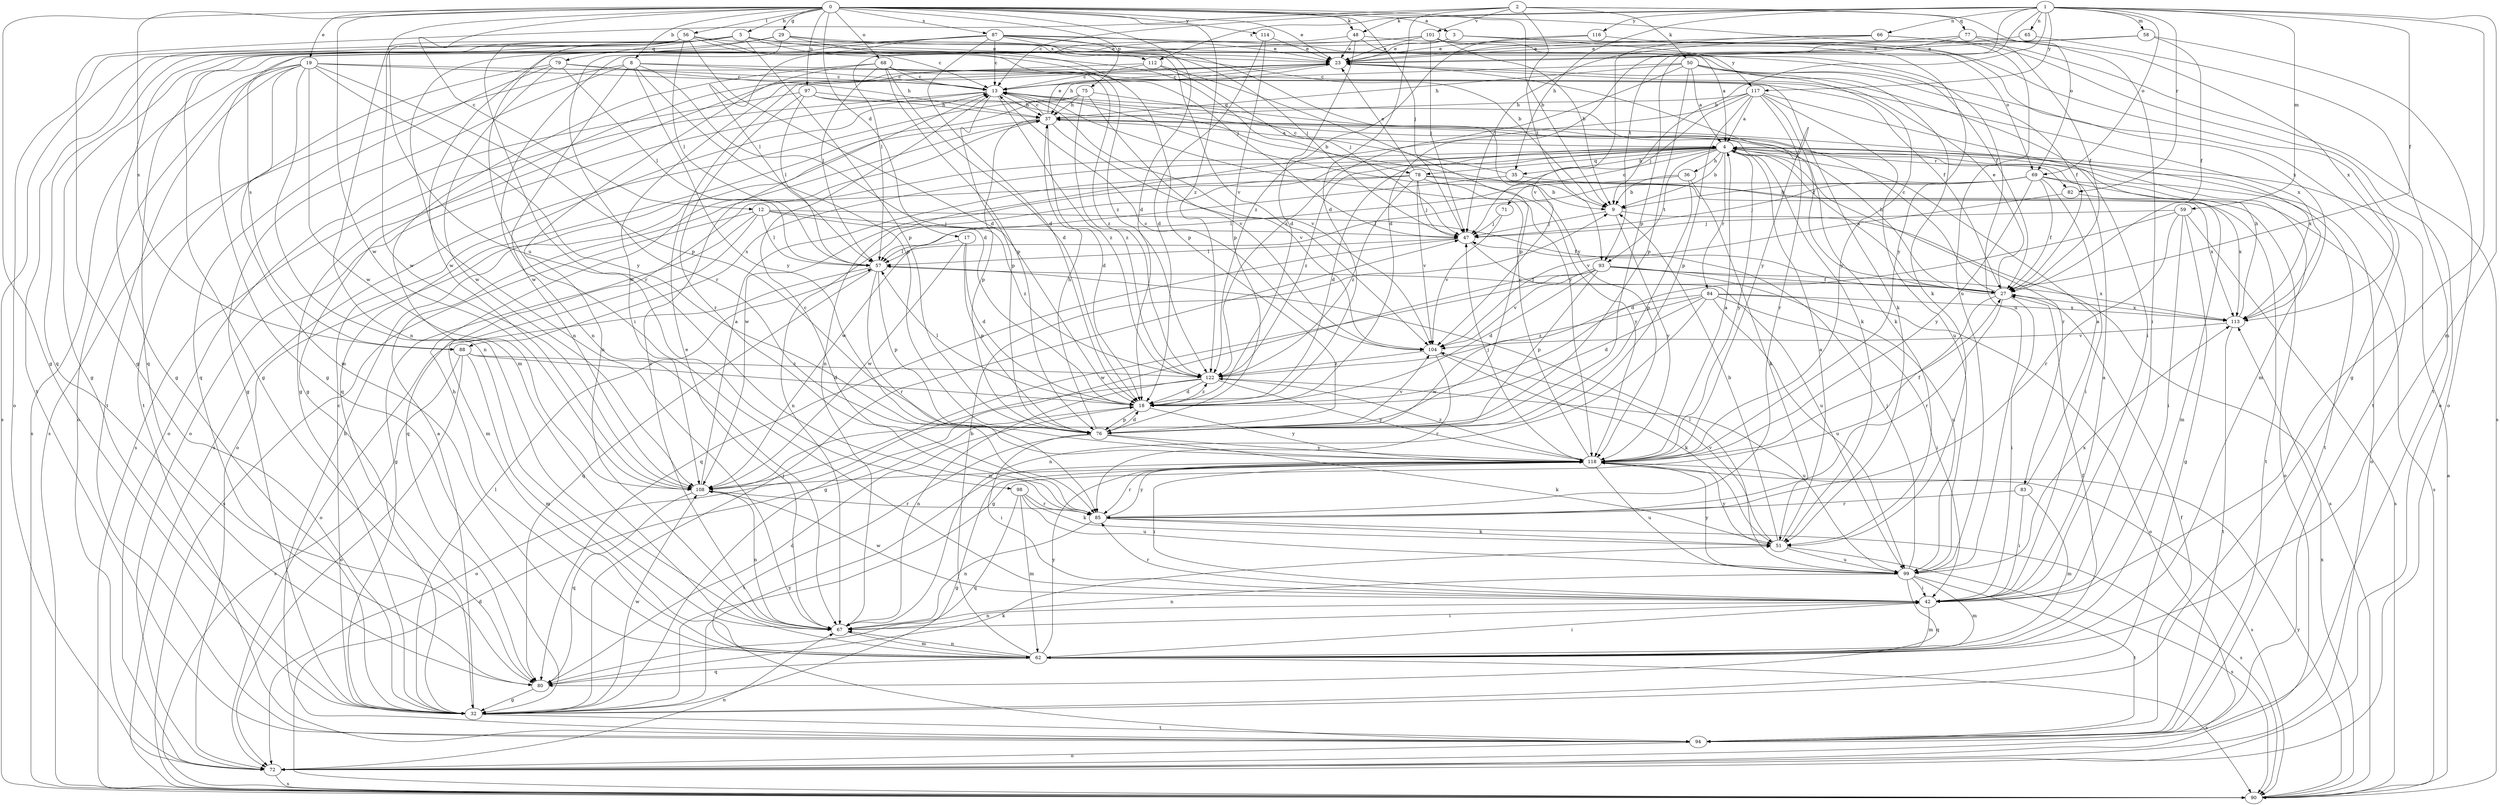 strict digraph  {
0;
1;
2;
3;
4;
5;
8;
9;
12;
13;
17;
18;
19;
23;
27;
29;
32;
35;
36;
37;
42;
47;
48;
50;
51;
56;
57;
58;
59;
62;
65;
66;
67;
68;
69;
71;
72;
75;
76;
77;
78;
79;
80;
82;
83;
84;
85;
87;
88;
90;
93;
94;
97;
98;
99;
101;
104;
108;
112;
113;
114;
116;
117;
118;
122;
0 -> 3  [label=a];
0 -> 5  [label=b];
0 -> 8  [label=b];
0 -> 9  [label=b];
0 -> 12  [label=c];
0 -> 17  [label=d];
0 -> 18  [label=d];
0 -> 19  [label=e];
0 -> 23  [label=e];
0 -> 29  [label=g];
0 -> 32  [label=g];
0 -> 47  [label=j];
0 -> 48  [label=k];
0 -> 56  [label=l];
0 -> 68  [label=o];
0 -> 75  [label=p];
0 -> 87  [label=s];
0 -> 88  [label=s];
0 -> 97  [label=u];
0 -> 98  [label=u];
0 -> 99  [label=u];
0 -> 108  [label=w];
0 -> 114  [label=y];
0 -> 122  [label=z];
1 -> 9  [label=b];
1 -> 27  [label=f];
1 -> 35  [label=h];
1 -> 42  [label=i];
1 -> 48  [label=k];
1 -> 58  [label=m];
1 -> 59  [label=m];
1 -> 62  [label=m];
1 -> 65  [label=n];
1 -> 66  [label=n];
1 -> 69  [label=o];
1 -> 76  [label=p];
1 -> 82  [label=r];
1 -> 93  [label=t];
1 -> 112  [label=x];
1 -> 116  [label=y];
1 -> 117  [label=y];
2 -> 13  [label=c];
2 -> 18  [label=d];
2 -> 32  [label=g];
2 -> 50  [label=k];
2 -> 69  [label=o];
2 -> 77  [label=q];
2 -> 93  [label=t];
2 -> 101  [label=v];
3 -> 23  [label=e];
3 -> 69  [label=o];
3 -> 88  [label=s];
3 -> 117  [label=y];
4 -> 9  [label=b];
4 -> 18  [label=d];
4 -> 35  [label=h];
4 -> 36  [label=h];
4 -> 71  [label=o];
4 -> 72  [label=o];
4 -> 78  [label=q];
4 -> 82  [label=r];
4 -> 83  [label=r];
4 -> 84  [label=r];
4 -> 88  [label=s];
4 -> 93  [label=t];
4 -> 94  [label=t];
4 -> 108  [label=w];
4 -> 118  [label=y];
4 -> 122  [label=z];
5 -> 9  [label=b];
5 -> 42  [label=i];
5 -> 76  [label=p];
5 -> 78  [label=q];
5 -> 79  [label=q];
5 -> 80  [label=q];
5 -> 90  [label=s];
5 -> 94  [label=t];
5 -> 112  [label=x];
5 -> 122  [label=z];
8 -> 13  [label=c];
8 -> 18  [label=d];
8 -> 32  [label=g];
8 -> 76  [label=p];
8 -> 90  [label=s];
8 -> 108  [label=w];
8 -> 113  [label=x];
8 -> 118  [label=y];
9 -> 47  [label=j];
9 -> 90  [label=s];
9 -> 118  [label=y];
12 -> 27  [label=f];
12 -> 32  [label=g];
12 -> 47  [label=j];
12 -> 57  [label=l];
12 -> 62  [label=m];
12 -> 90  [label=s];
12 -> 122  [label=z];
13 -> 37  [label=h];
13 -> 72  [label=o];
13 -> 76  [label=p];
13 -> 90  [label=s];
13 -> 104  [label=v];
13 -> 118  [label=y];
13 -> 122  [label=z];
17 -> 18  [label=d];
17 -> 57  [label=l];
17 -> 76  [label=p];
17 -> 108  [label=w];
18 -> 57  [label=l];
18 -> 76  [label=p];
18 -> 118  [label=y];
18 -> 122  [label=z];
19 -> 13  [label=c];
19 -> 27  [label=f];
19 -> 62  [label=m];
19 -> 67  [label=n];
19 -> 72  [label=o];
19 -> 76  [label=p];
19 -> 90  [label=s];
19 -> 94  [label=t];
19 -> 108  [label=w];
19 -> 118  [label=y];
23 -> 13  [label=c];
23 -> 32  [label=g];
23 -> 37  [label=h];
23 -> 42  [label=i];
23 -> 108  [label=w];
23 -> 118  [label=y];
27 -> 4  [label=a];
27 -> 13  [label=c];
27 -> 23  [label=e];
27 -> 32  [label=g];
27 -> 37  [label=h];
27 -> 42  [label=i];
27 -> 85  [label=r];
27 -> 113  [label=x];
29 -> 23  [label=e];
29 -> 27  [label=f];
29 -> 32  [label=g];
29 -> 67  [label=n];
29 -> 76  [label=p];
29 -> 85  [label=r];
32 -> 4  [label=a];
32 -> 13  [label=c];
32 -> 47  [label=j];
32 -> 57  [label=l];
32 -> 94  [label=t];
32 -> 108  [label=w];
32 -> 118  [label=y];
35 -> 13  [label=c];
35 -> 108  [label=w];
35 -> 113  [label=x];
36 -> 9  [label=b];
36 -> 51  [label=k];
36 -> 57  [label=l];
36 -> 76  [label=p];
37 -> 4  [label=a];
37 -> 13  [label=c];
37 -> 18  [label=d];
37 -> 23  [label=e];
37 -> 72  [label=o];
37 -> 76  [label=p];
37 -> 104  [label=v];
37 -> 113  [label=x];
42 -> 4  [label=a];
42 -> 62  [label=m];
42 -> 67  [label=n];
42 -> 85  [label=r];
42 -> 108  [label=w];
47 -> 57  [label=l];
47 -> 80  [label=q];
47 -> 99  [label=u];
48 -> 18  [label=d];
48 -> 23  [label=e];
48 -> 32  [label=g];
48 -> 99  [label=u];
48 -> 113  [label=x];
50 -> 4  [label=a];
50 -> 13  [label=c];
50 -> 27  [label=f];
50 -> 37  [label=h];
50 -> 76  [label=p];
50 -> 94  [label=t];
50 -> 118  [label=y];
50 -> 122  [label=z];
51 -> 4  [label=a];
51 -> 9  [label=b];
51 -> 90  [label=s];
51 -> 99  [label=u];
51 -> 104  [label=v];
51 -> 118  [label=y];
56 -> 13  [label=c];
56 -> 18  [label=d];
56 -> 23  [label=e];
56 -> 47  [label=j];
56 -> 57  [label=l];
56 -> 67  [label=n];
56 -> 72  [label=o];
56 -> 85  [label=r];
56 -> 108  [label=w];
57 -> 27  [label=f];
57 -> 72  [label=o];
57 -> 76  [label=p];
57 -> 80  [label=q];
57 -> 85  [label=r];
58 -> 23  [label=e];
58 -> 27  [label=f];
58 -> 67  [label=n];
58 -> 72  [label=o];
59 -> 18  [label=d];
59 -> 32  [label=g];
59 -> 42  [label=i];
59 -> 47  [label=j];
59 -> 85  [label=r];
59 -> 90  [label=s];
62 -> 9  [label=b];
62 -> 27  [label=f];
62 -> 37  [label=h];
62 -> 42  [label=i];
62 -> 67  [label=n];
62 -> 80  [label=q];
62 -> 90  [label=s];
62 -> 118  [label=y];
65 -> 23  [label=e];
65 -> 94  [label=t];
66 -> 23  [label=e];
66 -> 47  [label=j];
66 -> 72  [label=o];
66 -> 90  [label=s];
66 -> 104  [label=v];
67 -> 13  [label=c];
67 -> 23  [label=e];
67 -> 42  [label=i];
67 -> 62  [label=m];
68 -> 13  [label=c];
68 -> 18  [label=d];
68 -> 51  [label=k];
68 -> 57  [label=l];
68 -> 62  [label=m];
68 -> 67  [label=n];
68 -> 76  [label=p];
68 -> 122  [label=z];
69 -> 9  [label=b];
69 -> 27  [label=f];
69 -> 42  [label=i];
69 -> 47  [label=j];
69 -> 57  [label=l];
69 -> 72  [label=o];
69 -> 90  [label=s];
69 -> 118  [label=y];
71 -> 47  [label=j];
71 -> 104  [label=v];
72 -> 67  [label=n];
72 -> 90  [label=s];
75 -> 27  [label=f];
75 -> 37  [label=h];
75 -> 80  [label=q];
75 -> 90  [label=s];
75 -> 104  [label=v];
75 -> 122  [label=z];
76 -> 18  [label=d];
76 -> 37  [label=h];
76 -> 42  [label=i];
76 -> 51  [label=k];
76 -> 94  [label=t];
76 -> 104  [label=v];
76 -> 118  [label=y];
77 -> 18  [label=d];
77 -> 23  [label=e];
77 -> 27  [label=f];
77 -> 32  [label=g];
77 -> 42  [label=i];
77 -> 113  [label=x];
78 -> 9  [label=b];
78 -> 23  [label=e];
78 -> 47  [label=j];
78 -> 67  [label=n];
78 -> 80  [label=q];
78 -> 94  [label=t];
78 -> 104  [label=v];
78 -> 113  [label=x];
78 -> 118  [label=y];
78 -> 122  [label=z];
79 -> 13  [label=c];
79 -> 37  [label=h];
79 -> 57  [label=l];
79 -> 80  [label=q];
79 -> 94  [label=t];
79 -> 108  [label=w];
80 -> 18  [label=d];
80 -> 32  [label=g];
80 -> 51  [label=k];
82 -> 62  [label=m];
82 -> 104  [label=v];
83 -> 4  [label=a];
83 -> 42  [label=i];
83 -> 62  [label=m];
83 -> 85  [label=r];
84 -> 18  [label=d];
84 -> 42  [label=i];
84 -> 67  [label=n];
84 -> 72  [label=o];
84 -> 99  [label=u];
84 -> 108  [label=w];
84 -> 113  [label=x];
84 -> 122  [label=z];
85 -> 13  [label=c];
85 -> 51  [label=k];
85 -> 67  [label=n];
85 -> 90  [label=s];
85 -> 118  [label=y];
87 -> 13  [label=c];
87 -> 18  [label=d];
87 -> 23  [label=e];
87 -> 32  [label=g];
87 -> 47  [label=j];
87 -> 51  [label=k];
87 -> 57  [label=l];
87 -> 104  [label=v];
87 -> 108  [label=w];
87 -> 118  [label=y];
88 -> 18  [label=d];
88 -> 62  [label=m];
88 -> 72  [label=o];
88 -> 90  [label=s];
88 -> 122  [label=z];
90 -> 4  [label=a];
90 -> 18  [label=d];
90 -> 113  [label=x];
90 -> 118  [label=y];
93 -> 18  [label=d];
93 -> 27  [label=f];
93 -> 32  [label=g];
93 -> 76  [label=p];
93 -> 99  [label=u];
93 -> 104  [label=v];
93 -> 108  [label=w];
93 -> 113  [label=x];
94 -> 27  [label=f];
94 -> 37  [label=h];
94 -> 72  [label=o];
97 -> 9  [label=b];
97 -> 37  [label=h];
97 -> 51  [label=k];
97 -> 57  [label=l];
97 -> 72  [label=o];
97 -> 85  [label=r];
98 -> 51  [label=k];
98 -> 62  [label=m];
98 -> 80  [label=q];
98 -> 85  [label=r];
98 -> 99  [label=u];
99 -> 42  [label=i];
99 -> 47  [label=j];
99 -> 57  [label=l];
99 -> 62  [label=m];
99 -> 67  [label=n];
99 -> 80  [label=q];
99 -> 94  [label=t];
99 -> 113  [label=x];
99 -> 118  [label=y];
101 -> 4  [label=a];
101 -> 9  [label=b];
101 -> 23  [label=e];
101 -> 47  [label=j];
101 -> 57  [label=l];
101 -> 80  [label=q];
101 -> 118  [label=y];
104 -> 13  [label=c];
104 -> 51  [label=k];
104 -> 85  [label=r];
104 -> 122  [label=z];
108 -> 4  [label=a];
108 -> 67  [label=n];
108 -> 80  [label=q];
108 -> 85  [label=r];
112 -> 13  [label=c];
112 -> 32  [label=g];
112 -> 47  [label=j];
112 -> 76  [label=p];
113 -> 37  [label=h];
113 -> 94  [label=t];
113 -> 104  [label=v];
114 -> 18  [label=d];
114 -> 23  [label=e];
114 -> 76  [label=p];
116 -> 23  [label=e];
116 -> 32  [label=g];
116 -> 122  [label=z];
117 -> 4  [label=a];
117 -> 37  [label=h];
117 -> 47  [label=j];
117 -> 51  [label=k];
117 -> 62  [label=m];
117 -> 67  [label=n];
117 -> 76  [label=p];
117 -> 85  [label=r];
117 -> 99  [label=u];
118 -> 4  [label=a];
118 -> 13  [label=c];
118 -> 27  [label=f];
118 -> 32  [label=g];
118 -> 42  [label=i];
118 -> 47  [label=j];
118 -> 85  [label=r];
118 -> 90  [label=s];
118 -> 99  [label=u];
118 -> 108  [label=w];
118 -> 122  [label=z];
122 -> 18  [label=d];
122 -> 67  [label=n];
122 -> 72  [label=o];
122 -> 99  [label=u];
122 -> 118  [label=y];
}
